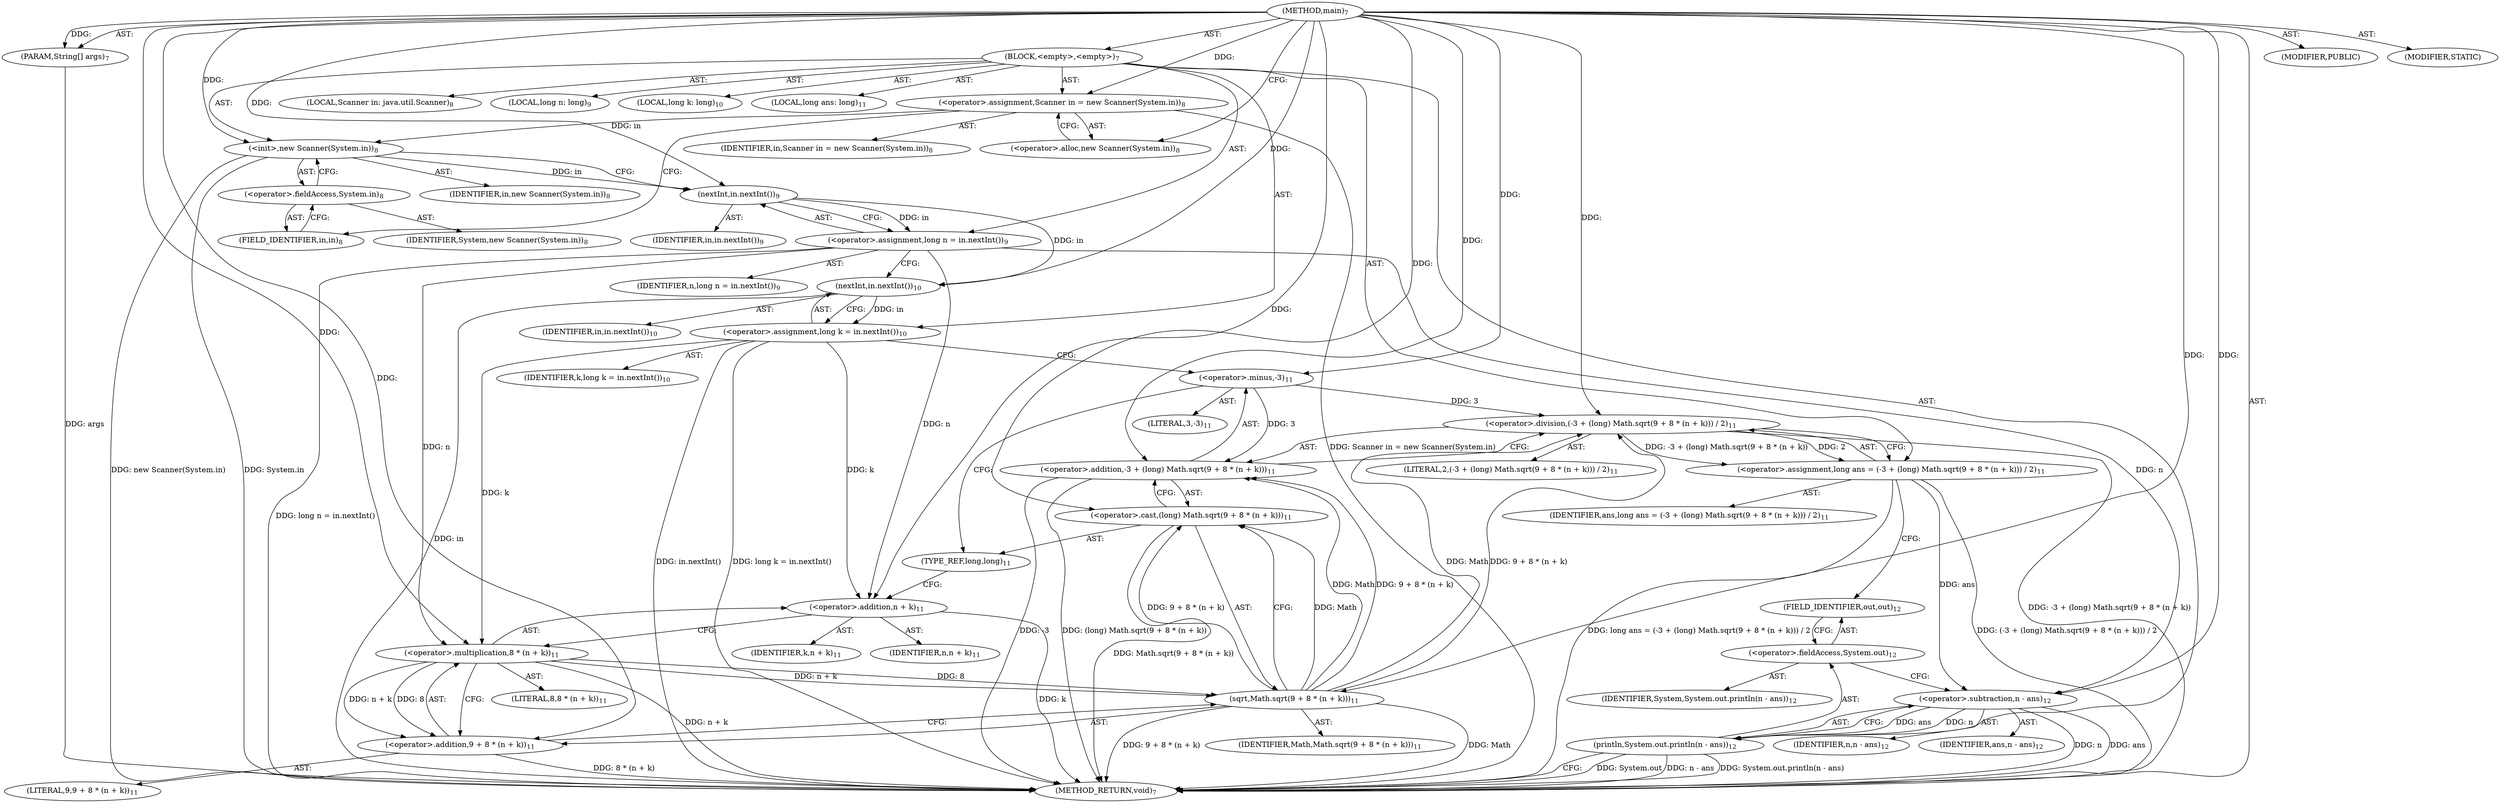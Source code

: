 digraph "main" {  
"19" [label = <(METHOD,main)<SUB>7</SUB>> ]
"20" [label = <(PARAM,String[] args)<SUB>7</SUB>> ]
"21" [label = <(BLOCK,&lt;empty&gt;,&lt;empty&gt;)<SUB>7</SUB>> ]
"4" [label = <(LOCAL,Scanner in: java.util.Scanner)<SUB>8</SUB>> ]
"22" [label = <(&lt;operator&gt;.assignment,Scanner in = new Scanner(System.in))<SUB>8</SUB>> ]
"23" [label = <(IDENTIFIER,in,Scanner in = new Scanner(System.in))<SUB>8</SUB>> ]
"24" [label = <(&lt;operator&gt;.alloc,new Scanner(System.in))<SUB>8</SUB>> ]
"25" [label = <(&lt;init&gt;,new Scanner(System.in))<SUB>8</SUB>> ]
"3" [label = <(IDENTIFIER,in,new Scanner(System.in))<SUB>8</SUB>> ]
"26" [label = <(&lt;operator&gt;.fieldAccess,System.in)<SUB>8</SUB>> ]
"27" [label = <(IDENTIFIER,System,new Scanner(System.in))<SUB>8</SUB>> ]
"28" [label = <(FIELD_IDENTIFIER,in,in)<SUB>8</SUB>> ]
"29" [label = <(LOCAL,long n: long)<SUB>9</SUB>> ]
"30" [label = <(&lt;operator&gt;.assignment,long n = in.nextInt())<SUB>9</SUB>> ]
"31" [label = <(IDENTIFIER,n,long n = in.nextInt())<SUB>9</SUB>> ]
"32" [label = <(nextInt,in.nextInt())<SUB>9</SUB>> ]
"33" [label = <(IDENTIFIER,in,in.nextInt())<SUB>9</SUB>> ]
"34" [label = <(LOCAL,long k: long)<SUB>10</SUB>> ]
"35" [label = <(&lt;operator&gt;.assignment,long k = in.nextInt())<SUB>10</SUB>> ]
"36" [label = <(IDENTIFIER,k,long k = in.nextInt())<SUB>10</SUB>> ]
"37" [label = <(nextInt,in.nextInt())<SUB>10</SUB>> ]
"38" [label = <(IDENTIFIER,in,in.nextInt())<SUB>10</SUB>> ]
"39" [label = <(LOCAL,long ans: long)<SUB>11</SUB>> ]
"40" [label = <(&lt;operator&gt;.assignment,long ans = (-3 + (long) Math.sqrt(9 + 8 * (n + k))) / 2)<SUB>11</SUB>> ]
"41" [label = <(IDENTIFIER,ans,long ans = (-3 + (long) Math.sqrt(9 + 8 * (n + k))) / 2)<SUB>11</SUB>> ]
"42" [label = <(&lt;operator&gt;.division,(-3 + (long) Math.sqrt(9 + 8 * (n + k))) / 2)<SUB>11</SUB>> ]
"43" [label = <(&lt;operator&gt;.addition,-3 + (long) Math.sqrt(9 + 8 * (n + k)))<SUB>11</SUB>> ]
"44" [label = <(&lt;operator&gt;.minus,-3)<SUB>11</SUB>> ]
"45" [label = <(LITERAL,3,-3)<SUB>11</SUB>> ]
"46" [label = <(&lt;operator&gt;.cast,(long) Math.sqrt(9 + 8 * (n + k)))<SUB>11</SUB>> ]
"47" [label = <(TYPE_REF,long,long)<SUB>11</SUB>> ]
"48" [label = <(sqrt,Math.sqrt(9 + 8 * (n + k)))<SUB>11</SUB>> ]
"49" [label = <(IDENTIFIER,Math,Math.sqrt(9 + 8 * (n + k)))<SUB>11</SUB>> ]
"50" [label = <(&lt;operator&gt;.addition,9 + 8 * (n + k))<SUB>11</SUB>> ]
"51" [label = <(LITERAL,9,9 + 8 * (n + k))<SUB>11</SUB>> ]
"52" [label = <(&lt;operator&gt;.multiplication,8 * (n + k))<SUB>11</SUB>> ]
"53" [label = <(LITERAL,8,8 * (n + k))<SUB>11</SUB>> ]
"54" [label = <(&lt;operator&gt;.addition,n + k)<SUB>11</SUB>> ]
"55" [label = <(IDENTIFIER,n,n + k)<SUB>11</SUB>> ]
"56" [label = <(IDENTIFIER,k,n + k)<SUB>11</SUB>> ]
"57" [label = <(LITERAL,2,(-3 + (long) Math.sqrt(9 + 8 * (n + k))) / 2)<SUB>11</SUB>> ]
"58" [label = <(println,System.out.println(n - ans))<SUB>12</SUB>> ]
"59" [label = <(&lt;operator&gt;.fieldAccess,System.out)<SUB>12</SUB>> ]
"60" [label = <(IDENTIFIER,System,System.out.println(n - ans))<SUB>12</SUB>> ]
"61" [label = <(FIELD_IDENTIFIER,out,out)<SUB>12</SUB>> ]
"62" [label = <(&lt;operator&gt;.subtraction,n - ans)<SUB>12</SUB>> ]
"63" [label = <(IDENTIFIER,n,n - ans)<SUB>12</SUB>> ]
"64" [label = <(IDENTIFIER,ans,n - ans)<SUB>12</SUB>> ]
"65" [label = <(MODIFIER,PUBLIC)> ]
"66" [label = <(MODIFIER,STATIC)> ]
"67" [label = <(METHOD_RETURN,void)<SUB>7</SUB>> ]
  "19" -> "20"  [ label = "AST: "] 
  "19" -> "21"  [ label = "AST: "] 
  "19" -> "65"  [ label = "AST: "] 
  "19" -> "66"  [ label = "AST: "] 
  "19" -> "67"  [ label = "AST: "] 
  "21" -> "4"  [ label = "AST: "] 
  "21" -> "22"  [ label = "AST: "] 
  "21" -> "25"  [ label = "AST: "] 
  "21" -> "29"  [ label = "AST: "] 
  "21" -> "30"  [ label = "AST: "] 
  "21" -> "34"  [ label = "AST: "] 
  "21" -> "35"  [ label = "AST: "] 
  "21" -> "39"  [ label = "AST: "] 
  "21" -> "40"  [ label = "AST: "] 
  "21" -> "58"  [ label = "AST: "] 
  "22" -> "23"  [ label = "AST: "] 
  "22" -> "24"  [ label = "AST: "] 
  "25" -> "3"  [ label = "AST: "] 
  "25" -> "26"  [ label = "AST: "] 
  "26" -> "27"  [ label = "AST: "] 
  "26" -> "28"  [ label = "AST: "] 
  "30" -> "31"  [ label = "AST: "] 
  "30" -> "32"  [ label = "AST: "] 
  "32" -> "33"  [ label = "AST: "] 
  "35" -> "36"  [ label = "AST: "] 
  "35" -> "37"  [ label = "AST: "] 
  "37" -> "38"  [ label = "AST: "] 
  "40" -> "41"  [ label = "AST: "] 
  "40" -> "42"  [ label = "AST: "] 
  "42" -> "43"  [ label = "AST: "] 
  "42" -> "57"  [ label = "AST: "] 
  "43" -> "44"  [ label = "AST: "] 
  "43" -> "46"  [ label = "AST: "] 
  "44" -> "45"  [ label = "AST: "] 
  "46" -> "47"  [ label = "AST: "] 
  "46" -> "48"  [ label = "AST: "] 
  "48" -> "49"  [ label = "AST: "] 
  "48" -> "50"  [ label = "AST: "] 
  "50" -> "51"  [ label = "AST: "] 
  "50" -> "52"  [ label = "AST: "] 
  "52" -> "53"  [ label = "AST: "] 
  "52" -> "54"  [ label = "AST: "] 
  "54" -> "55"  [ label = "AST: "] 
  "54" -> "56"  [ label = "AST: "] 
  "58" -> "59"  [ label = "AST: "] 
  "58" -> "62"  [ label = "AST: "] 
  "59" -> "60"  [ label = "AST: "] 
  "59" -> "61"  [ label = "AST: "] 
  "62" -> "63"  [ label = "AST: "] 
  "62" -> "64"  [ label = "AST: "] 
  "22" -> "28"  [ label = "CFG: "] 
  "25" -> "32"  [ label = "CFG: "] 
  "30" -> "37"  [ label = "CFG: "] 
  "35" -> "44"  [ label = "CFG: "] 
  "40" -> "61"  [ label = "CFG: "] 
  "58" -> "67"  [ label = "CFG: "] 
  "24" -> "22"  [ label = "CFG: "] 
  "26" -> "25"  [ label = "CFG: "] 
  "32" -> "30"  [ label = "CFG: "] 
  "37" -> "35"  [ label = "CFG: "] 
  "42" -> "40"  [ label = "CFG: "] 
  "59" -> "62"  [ label = "CFG: "] 
  "62" -> "58"  [ label = "CFG: "] 
  "28" -> "26"  [ label = "CFG: "] 
  "43" -> "42"  [ label = "CFG: "] 
  "61" -> "59"  [ label = "CFG: "] 
  "44" -> "47"  [ label = "CFG: "] 
  "46" -> "43"  [ label = "CFG: "] 
  "47" -> "54"  [ label = "CFG: "] 
  "48" -> "46"  [ label = "CFG: "] 
  "50" -> "48"  [ label = "CFG: "] 
  "52" -> "50"  [ label = "CFG: "] 
  "54" -> "52"  [ label = "CFG: "] 
  "19" -> "24"  [ label = "CFG: "] 
  "20" -> "67"  [ label = "DDG: args"] 
  "22" -> "67"  [ label = "DDG: Scanner in = new Scanner(System.in)"] 
  "25" -> "67"  [ label = "DDG: System.in"] 
  "25" -> "67"  [ label = "DDG: new Scanner(System.in)"] 
  "30" -> "67"  [ label = "DDG: long n = in.nextInt()"] 
  "37" -> "67"  [ label = "DDG: in"] 
  "35" -> "67"  [ label = "DDG: in.nextInt()"] 
  "35" -> "67"  [ label = "DDG: long k = in.nextInt()"] 
  "43" -> "67"  [ label = "DDG: -3"] 
  "54" -> "67"  [ label = "DDG: k"] 
  "52" -> "67"  [ label = "DDG: n + k"] 
  "50" -> "67"  [ label = "DDG: 8 * (n + k)"] 
  "48" -> "67"  [ label = "DDG: 9 + 8 * (n + k)"] 
  "46" -> "67"  [ label = "DDG: Math.sqrt(9 + 8 * (n + k))"] 
  "43" -> "67"  [ label = "DDG: (long) Math.sqrt(9 + 8 * (n + k))"] 
  "42" -> "67"  [ label = "DDG: -3 + (long) Math.sqrt(9 + 8 * (n + k))"] 
  "40" -> "67"  [ label = "DDG: (-3 + (long) Math.sqrt(9 + 8 * (n + k))) / 2"] 
  "40" -> "67"  [ label = "DDG: long ans = (-3 + (long) Math.sqrt(9 + 8 * (n + k))) / 2"] 
  "58" -> "67"  [ label = "DDG: System.out"] 
  "62" -> "67"  [ label = "DDG: n"] 
  "62" -> "67"  [ label = "DDG: ans"] 
  "58" -> "67"  [ label = "DDG: n - ans"] 
  "58" -> "67"  [ label = "DDG: System.out.println(n - ans)"] 
  "48" -> "67"  [ label = "DDG: Math"] 
  "19" -> "20"  [ label = "DDG: "] 
  "19" -> "22"  [ label = "DDG: "] 
  "32" -> "30"  [ label = "DDG: in"] 
  "37" -> "35"  [ label = "DDG: in"] 
  "42" -> "40"  [ label = "DDG: -3 + (long) Math.sqrt(9 + 8 * (n + k))"] 
  "42" -> "40"  [ label = "DDG: 2"] 
  "22" -> "25"  [ label = "DDG: in"] 
  "19" -> "25"  [ label = "DDG: "] 
  "62" -> "58"  [ label = "DDG: n"] 
  "62" -> "58"  [ label = "DDG: ans"] 
  "25" -> "32"  [ label = "DDG: in"] 
  "19" -> "32"  [ label = "DDG: "] 
  "32" -> "37"  [ label = "DDG: in"] 
  "19" -> "37"  [ label = "DDG: "] 
  "44" -> "42"  [ label = "DDG: 3"] 
  "19" -> "42"  [ label = "DDG: "] 
  "48" -> "42"  [ label = "DDG: Math"] 
  "48" -> "42"  [ label = "DDG: 9 + 8 * (n + k)"] 
  "19" -> "62"  [ label = "DDG: "] 
  "30" -> "62"  [ label = "DDG: n"] 
  "40" -> "62"  [ label = "DDG: ans"] 
  "44" -> "43"  [ label = "DDG: 3"] 
  "19" -> "43"  [ label = "DDG: "] 
  "48" -> "43"  [ label = "DDG: Math"] 
  "48" -> "43"  [ label = "DDG: 9 + 8 * (n + k)"] 
  "19" -> "44"  [ label = "DDG: "] 
  "19" -> "46"  [ label = "DDG: "] 
  "48" -> "46"  [ label = "DDG: Math"] 
  "48" -> "46"  [ label = "DDG: 9 + 8 * (n + k)"] 
  "19" -> "48"  [ label = "DDG: "] 
  "52" -> "48"  [ label = "DDG: 8"] 
  "52" -> "48"  [ label = "DDG: n + k"] 
  "19" -> "50"  [ label = "DDG: "] 
  "52" -> "50"  [ label = "DDG: 8"] 
  "52" -> "50"  [ label = "DDG: n + k"] 
  "19" -> "52"  [ label = "DDG: "] 
  "30" -> "52"  [ label = "DDG: n"] 
  "35" -> "52"  [ label = "DDG: k"] 
  "30" -> "54"  [ label = "DDG: n"] 
  "19" -> "54"  [ label = "DDG: "] 
  "35" -> "54"  [ label = "DDG: k"] 
}
